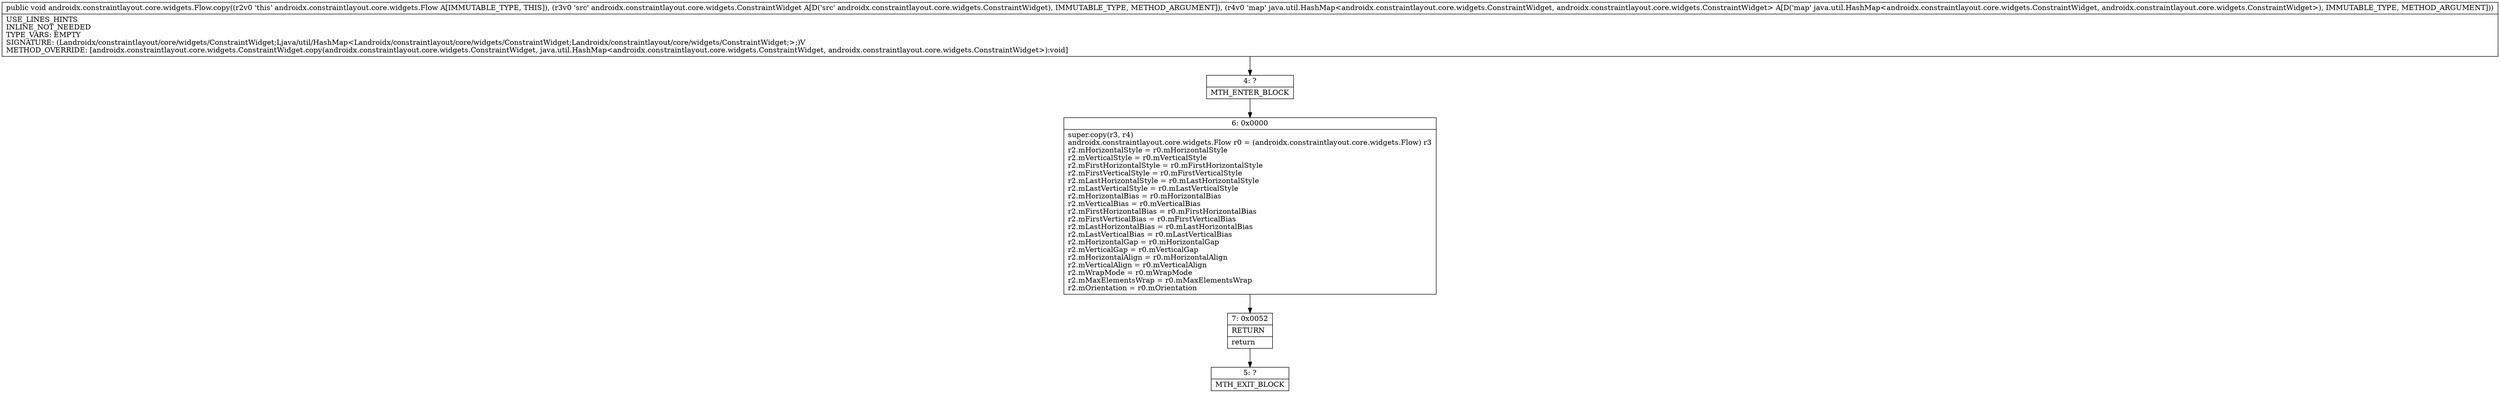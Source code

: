 digraph "CFG forandroidx.constraintlayout.core.widgets.Flow.copy(Landroidx\/constraintlayout\/core\/widgets\/ConstraintWidget;Ljava\/util\/HashMap;)V" {
Node_4 [shape=record,label="{4\:\ ?|MTH_ENTER_BLOCK\l}"];
Node_6 [shape=record,label="{6\:\ 0x0000|super.copy(r3, r4)\landroidx.constraintlayout.core.widgets.Flow r0 = (androidx.constraintlayout.core.widgets.Flow) r3\lr2.mHorizontalStyle = r0.mHorizontalStyle\lr2.mVerticalStyle = r0.mVerticalStyle\lr2.mFirstHorizontalStyle = r0.mFirstHorizontalStyle\lr2.mFirstVerticalStyle = r0.mFirstVerticalStyle\lr2.mLastHorizontalStyle = r0.mLastHorizontalStyle\lr2.mLastVerticalStyle = r0.mLastVerticalStyle\lr2.mHorizontalBias = r0.mHorizontalBias\lr2.mVerticalBias = r0.mVerticalBias\lr2.mFirstHorizontalBias = r0.mFirstHorizontalBias\lr2.mFirstVerticalBias = r0.mFirstVerticalBias\lr2.mLastHorizontalBias = r0.mLastHorizontalBias\lr2.mLastVerticalBias = r0.mLastVerticalBias\lr2.mHorizontalGap = r0.mHorizontalGap\lr2.mVerticalGap = r0.mVerticalGap\lr2.mHorizontalAlign = r0.mHorizontalAlign\lr2.mVerticalAlign = r0.mVerticalAlign\lr2.mWrapMode = r0.mWrapMode\lr2.mMaxElementsWrap = r0.mMaxElementsWrap\lr2.mOrientation = r0.mOrientation\l}"];
Node_7 [shape=record,label="{7\:\ 0x0052|RETURN\l|return\l}"];
Node_5 [shape=record,label="{5\:\ ?|MTH_EXIT_BLOCK\l}"];
MethodNode[shape=record,label="{public void androidx.constraintlayout.core.widgets.Flow.copy((r2v0 'this' androidx.constraintlayout.core.widgets.Flow A[IMMUTABLE_TYPE, THIS]), (r3v0 'src' androidx.constraintlayout.core.widgets.ConstraintWidget A[D('src' androidx.constraintlayout.core.widgets.ConstraintWidget), IMMUTABLE_TYPE, METHOD_ARGUMENT]), (r4v0 'map' java.util.HashMap\<androidx.constraintlayout.core.widgets.ConstraintWidget, androidx.constraintlayout.core.widgets.ConstraintWidget\> A[D('map' java.util.HashMap\<androidx.constraintlayout.core.widgets.ConstraintWidget, androidx.constraintlayout.core.widgets.ConstraintWidget\>), IMMUTABLE_TYPE, METHOD_ARGUMENT]))  | USE_LINES_HINTS\lINLINE_NOT_NEEDED\lTYPE_VARS: EMPTY\lSIGNATURE: (Landroidx\/constraintlayout\/core\/widgets\/ConstraintWidget;Ljava\/util\/HashMap\<Landroidx\/constraintlayout\/core\/widgets\/ConstraintWidget;Landroidx\/constraintlayout\/core\/widgets\/ConstraintWidget;\>;)V\lMETHOD_OVERRIDE: [androidx.constraintlayout.core.widgets.ConstraintWidget.copy(androidx.constraintlayout.core.widgets.ConstraintWidget, java.util.HashMap\<androidx.constraintlayout.core.widgets.ConstraintWidget, androidx.constraintlayout.core.widgets.ConstraintWidget\>):void]\l}"];
MethodNode -> Node_4;Node_4 -> Node_6;
Node_6 -> Node_7;
Node_7 -> Node_5;
}

